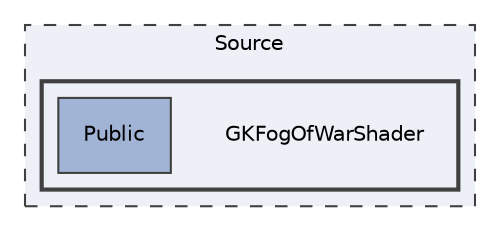 digraph "Source/GKFogOfWarShader"
{
 // LATEX_PDF_SIZE
  edge [fontname="Helvetica",fontsize="10",labelfontname="Helvetica",labelfontsize="10"];
  node [fontname="Helvetica",fontsize="10",shape=record];
  compound=true
  subgraph clusterdir_74389ed8173ad57b461b9d623a1f3867 {
    graph [ bgcolor="#edf0f7", pencolor="grey25", style="filled,dashed,", label="Source", fontname="Helvetica", fontsize="10", URL="dir_74389ed8173ad57b461b9d623a1f3867.html"]
  subgraph clusterdir_8480e201cd55db0719eb0fd177277268 {
    graph [ bgcolor="#edf0f7", pencolor="grey25", style="filled,bold,", label="", fontname="Helvetica", fontsize="10", URL="dir_8480e201cd55db0719eb0fd177277268.html"]
    dir_8480e201cd55db0719eb0fd177277268 [shape=plaintext, label="GKFogOfWarShader"];
  dir_df4de373fe0999beb67ef2dc054e05be [shape=box, label="Public", style="filled,", fillcolor="#a2b4d6", color="grey25", URL="dir_df4de373fe0999beb67ef2dc054e05be.html"];
  }
  }
}
